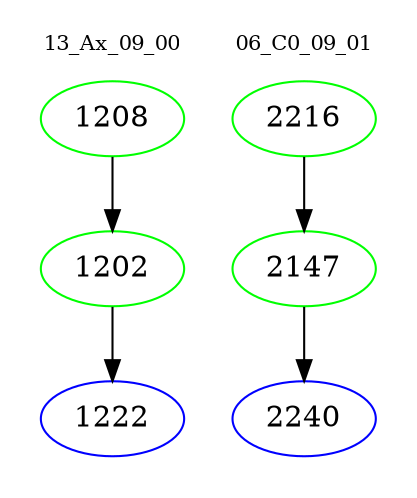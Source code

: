 digraph{
subgraph cluster_0 {
color = white
label = "13_Ax_09_00";
fontsize=10;
T0_1208 [label="1208", color="green"]
T0_1208 -> T0_1202 [color="black"]
T0_1202 [label="1202", color="green"]
T0_1202 -> T0_1222 [color="black"]
T0_1222 [label="1222", color="blue"]
}
subgraph cluster_1 {
color = white
label = "06_C0_09_01";
fontsize=10;
T1_2216 [label="2216", color="green"]
T1_2216 -> T1_2147 [color="black"]
T1_2147 [label="2147", color="green"]
T1_2147 -> T1_2240 [color="black"]
T1_2240 [label="2240", color="blue"]
}
}
